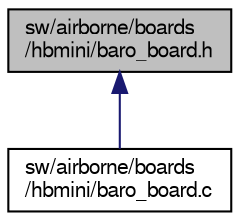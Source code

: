 digraph "sw/airborne/boards/hbmini/baro_board.h"
{
  edge [fontname="FreeSans",fontsize="10",labelfontname="FreeSans",labelfontsize="10"];
  node [fontname="FreeSans",fontsize="10",shape=record];
  Node1 [label="sw/airborne/boards\l/hbmini/baro_board.h",height=0.2,width=0.4,color="black", fillcolor="grey75", style="filled", fontcolor="black"];
  Node1 -> Node2 [dir="back",color="midnightblue",fontsize="10",style="solid",fontname="FreeSans"];
  Node2 [label="sw/airborne/boards\l/hbmini/baro_board.c",height=0.2,width=0.4,color="black", fillcolor="white", style="filled",URL="$hbmini_2baro__board_8c.html",tooltip="Baro board interface for Bosch BMP085 on HBmini I2C1 with EOC check. "];
}

